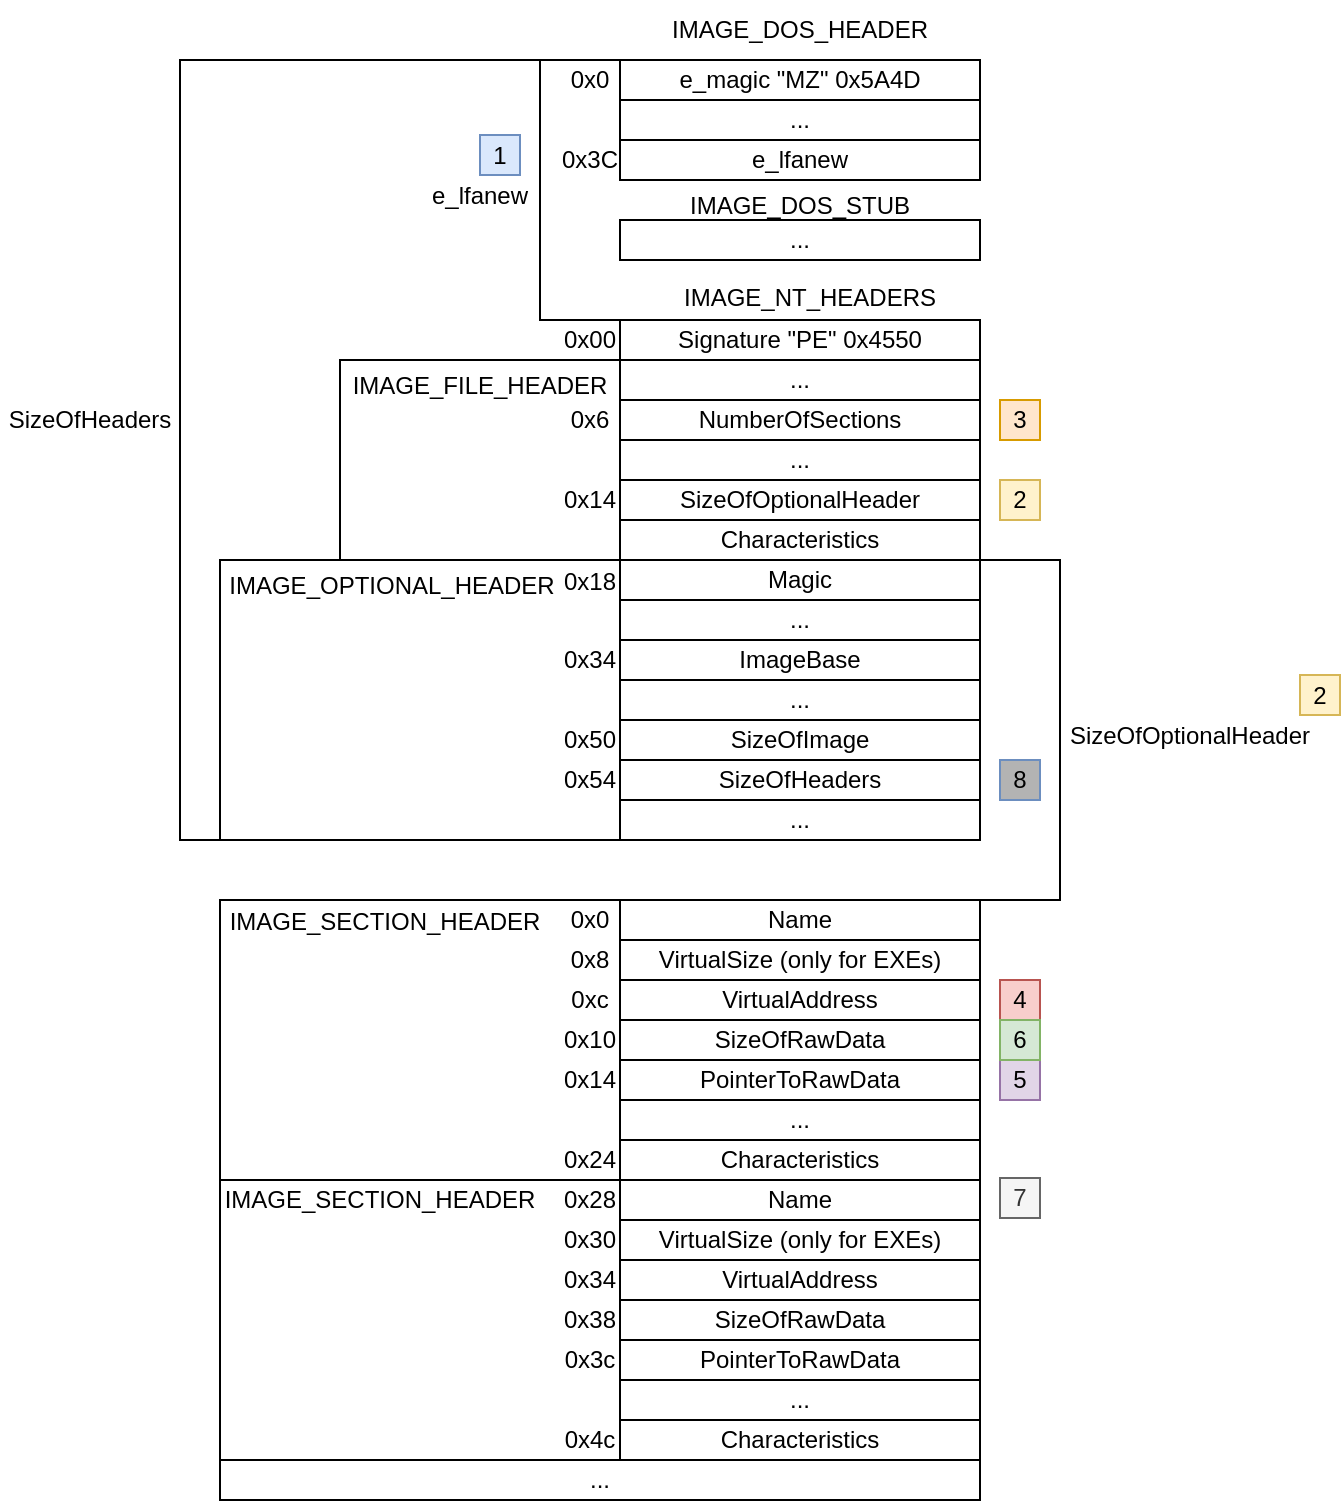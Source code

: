 <mxfile version="22.1.5" type="onedrive">
  <diagram name="Page-1" id="iaWcJhKdrhirkMaxKd2l">
    <mxGraphModel grid="1" page="1" gridSize="10" guides="1" tooltips="1" connect="1" arrows="1" fold="1" pageScale="1" pageWidth="827" pageHeight="1169" math="0" shadow="0">
      <root>
        <mxCell id="0" />
        <mxCell id="1" parent="0" />
        <mxCell id="RPEUt30MXAKX7aW0khqZ-259" value="Signature &quot;PE&quot; 0x4550" style="rounded=0;whiteSpace=wrap;html=1;" vertex="1" parent="1">
          <mxGeometry x="200" y="440" width="180" height="20" as="geometry" />
        </mxCell>
        <mxCell id="RPEUt30MXAKX7aW0khqZ-260" value="..." style="rounded=0;whiteSpace=wrap;html=1;" vertex="1" parent="1">
          <mxGeometry x="200" y="460" width="180" height="20" as="geometry" />
        </mxCell>
        <mxCell id="RPEUt30MXAKX7aW0khqZ-264" value="0x18" style="text;html=1;strokeColor=none;fillColor=none;align=center;verticalAlign=middle;whiteSpace=wrap;rounded=0;" vertex="1" parent="1">
          <mxGeometry x="170" y="558.5" width="30" height="25" as="geometry" />
        </mxCell>
        <mxCell id="RPEUt30MXAKX7aW0khqZ-270" value="IMAGE_DOS_HEADER" style="text;html=1;strokeColor=none;fillColor=none;align=center;verticalAlign=middle;whiteSpace=wrap;rounded=0;" vertex="1" parent="1">
          <mxGeometry x="230" y="280" width="120" height="30" as="geometry" />
        </mxCell>
        <mxCell id="RPEUt30MXAKX7aW0khqZ-367" value="e_lfanew" style="text;html=1;strokeColor=none;fillColor=none;align=center;verticalAlign=middle;whiteSpace=wrap;rounded=0;" vertex="1" parent="1">
          <mxGeometry x="100" y="367.5" width="60" height="20" as="geometry" />
        </mxCell>
        <mxCell id="RPEUt30MXAKX7aW0khqZ-401" value="" style="rounded=0;whiteSpace=wrap;html=1;" vertex="1" parent="1">
          <mxGeometry x="200" y="310" width="180" height="20" as="geometry" />
        </mxCell>
        <mxCell id="RPEUt30MXAKX7aW0khqZ-402" value="..." style="rounded=0;whiteSpace=wrap;html=1;" vertex="1" parent="1">
          <mxGeometry x="200" y="330" width="180" height="20" as="geometry" />
        </mxCell>
        <mxCell id="RPEUt30MXAKX7aW0khqZ-403" value="e_lfanew" style="rounded=0;whiteSpace=wrap;html=1;" vertex="1" parent="1">
          <mxGeometry x="200" y="350" width="180" height="20" as="geometry" />
        </mxCell>
        <mxCell id="RPEUt30MXAKX7aW0khqZ-404" value="0x3C" style="text;html=1;strokeColor=none;fillColor=none;align=center;verticalAlign=middle;whiteSpace=wrap;rounded=0;" vertex="1" parent="1">
          <mxGeometry x="170" y="347.5" width="30" height="25" as="geometry" />
        </mxCell>
        <mxCell id="RPEUt30MXAKX7aW0khqZ-405" value="e_magic &quot;MZ&quot; 0x5A4D" style="rounded=0;whiteSpace=wrap;html=1;" vertex="1" parent="1">
          <mxGeometry x="200" y="310" width="180" height="20" as="geometry" />
        </mxCell>
        <mxCell id="RPEUt30MXAKX7aW0khqZ-406" value="0x0" style="text;html=1;strokeColor=none;fillColor=none;align=center;verticalAlign=middle;whiteSpace=wrap;rounded=0;" vertex="1" parent="1">
          <mxGeometry x="170" y="310" width="30" height="20" as="geometry" />
        </mxCell>
        <mxCell id="RPEUt30MXAKX7aW0khqZ-407" value="IMAGE_NT_HEADERS" style="text;html=1;strokeColor=none;fillColor=none;align=center;verticalAlign=middle;whiteSpace=wrap;rounded=0;" vertex="1" parent="1">
          <mxGeometry x="235" y="420" width="120" height="18" as="geometry" />
        </mxCell>
        <mxCell id="RPEUt30MXAKX7aW0khqZ-411" value="" style="endArrow=none;html=1;rounded=0;exitX=0;exitY=0;exitDx=0;exitDy=0;entryX=0;entryY=0;entryDx=0;entryDy=0;" edge="1" parent="1" source="RPEUt30MXAKX7aW0khqZ-405" target="RPEUt30MXAKX7aW0khqZ-259">
          <mxGeometry width="50" height="50" relative="1" as="geometry">
            <mxPoint x="390" y="500" as="sourcePoint" />
            <mxPoint x="200" y="400" as="targetPoint" />
            <Array as="points">
              <mxPoint x="160" y="310" />
              <mxPoint x="160" y="440" />
            </Array>
          </mxGeometry>
        </mxCell>
        <mxCell id="RPEUt30MXAKX7aW0khqZ-412" value="IMAGE_DOS_STUB" style="text;html=1;strokeColor=none;fillColor=none;align=center;verticalAlign=middle;whiteSpace=wrap;rounded=0;" vertex="1" parent="1">
          <mxGeometry x="225" y="367.5" width="130" height="30" as="geometry" />
        </mxCell>
        <mxCell id="RPEUt30MXAKX7aW0khqZ-413" value="..." style="rounded=0;whiteSpace=wrap;html=1;" vertex="1" parent="1">
          <mxGeometry x="200" y="390" width="180" height="20" as="geometry" />
        </mxCell>
        <mxCell id="RPEUt30MXAKX7aW0khqZ-415" value="0x00" style="text;html=1;strokeColor=none;fillColor=none;align=center;verticalAlign=middle;whiteSpace=wrap;rounded=0;" vertex="1" parent="1">
          <mxGeometry x="170" y="440" width="30" height="20" as="geometry" />
        </mxCell>
        <mxCell id="RPEUt30MXAKX7aW0khqZ-417" value="..." style="rounded=0;whiteSpace=wrap;html=1;" vertex="1" parent="1">
          <mxGeometry x="200" y="500" width="180" height="20" as="geometry" />
        </mxCell>
        <mxCell id="RPEUt30MXAKX7aW0khqZ-418" value="NumberOfSections" style="rounded=0;whiteSpace=wrap;html=1;" vertex="1" parent="1">
          <mxGeometry x="200" y="480" width="180" height="20" as="geometry" />
        </mxCell>
        <mxCell id="RPEUt30MXAKX7aW0khqZ-419" value="SizeOfOptionalHeader" style="rounded=0;whiteSpace=wrap;html=1;" vertex="1" parent="1">
          <mxGeometry x="200" y="520" width="180" height="20" as="geometry" />
        </mxCell>
        <mxCell id="RPEUt30MXAKX7aW0khqZ-420" value="Characteristics" style="rounded=0;whiteSpace=wrap;html=1;" vertex="1" parent="1">
          <mxGeometry x="200" y="540" width="180" height="20" as="geometry" />
        </mxCell>
        <mxCell id="RPEUt30MXAKX7aW0khqZ-421" value="" style="endArrow=none;html=1;rounded=0;exitX=0;exitY=0;exitDx=0;exitDy=0;entryX=0;entryY=1;entryDx=0;entryDy=0;" edge="1" parent="1" target="RPEUt30MXAKX7aW0khqZ-420">
          <mxGeometry width="50" height="50" relative="1" as="geometry">
            <mxPoint x="200" y="460" as="sourcePoint" />
            <mxPoint x="200" y="590" as="targetPoint" />
            <Array as="points">
              <mxPoint x="60" y="460" />
              <mxPoint x="60" y="560" />
            </Array>
          </mxGeometry>
        </mxCell>
        <mxCell id="RPEUt30MXAKX7aW0khqZ-425" value="IMAGE_FILE_HEADER" style="text;html=1;strokeColor=none;fillColor=none;align=center;verticalAlign=middle;whiteSpace=wrap;rounded=0;" vertex="1" parent="1">
          <mxGeometry x="65" y="460" width="130" height="25" as="geometry" />
        </mxCell>
        <mxCell id="RPEUt30MXAKX7aW0khqZ-427" value="0x6" style="text;html=1;strokeColor=none;fillColor=none;align=center;verticalAlign=middle;whiteSpace=wrap;rounded=0;" vertex="1" parent="1">
          <mxGeometry x="170" y="480" width="30" height="20" as="geometry" />
        </mxCell>
        <mxCell id="RPEUt30MXAKX7aW0khqZ-428" value="0x14" style="text;html=1;strokeColor=none;fillColor=none;align=center;verticalAlign=middle;whiteSpace=wrap;rounded=0;" vertex="1" parent="1">
          <mxGeometry x="170" y="520" width="30" height="20" as="geometry" />
        </mxCell>
        <mxCell id="RPEUt30MXAKX7aW0khqZ-429" value="Magic" style="rounded=0;whiteSpace=wrap;html=1;" vertex="1" parent="1">
          <mxGeometry x="200" y="560" width="180" height="20" as="geometry" />
        </mxCell>
        <mxCell id="RPEUt30MXAKX7aW0khqZ-430" value="" style="endArrow=none;html=1;rounded=0;exitX=0;exitY=0;exitDx=0;exitDy=0;entryX=0;entryY=1;entryDx=0;entryDy=0;" edge="1" parent="1" target="RPEUt30MXAKX7aW0khqZ-441">
          <mxGeometry width="50" height="50" relative="1" as="geometry">
            <mxPoint x="200" y="560" as="sourcePoint" />
            <mxPoint x="200.0" y="900.5" as="targetPoint" />
            <Array as="points">
              <mxPoint y="560" />
              <mxPoint y="700" />
            </Array>
          </mxGeometry>
        </mxCell>
        <mxCell id="RPEUt30MXAKX7aW0khqZ-431" value="IMAGE_OPTIONAL_HEADER" style="text;html=1;strokeColor=none;fillColor=none;align=center;verticalAlign=middle;whiteSpace=wrap;rounded=0;" vertex="1" parent="1">
          <mxGeometry x="6" y="560" width="160" height="25" as="geometry" />
        </mxCell>
        <mxCell id="RPEUt30MXAKX7aW0khqZ-432" value="..." style="rounded=0;whiteSpace=wrap;html=1;" vertex="1" parent="1">
          <mxGeometry x="200" y="580" width="180" height="20" as="geometry" />
        </mxCell>
        <mxCell id="RPEUt30MXAKX7aW0khqZ-433" value="ImageBase" style="rounded=0;whiteSpace=wrap;html=1;" vertex="1" parent="1">
          <mxGeometry x="200" y="600" width="180" height="20" as="geometry" />
        </mxCell>
        <mxCell id="RPEUt30MXAKX7aW0khqZ-435" value="..." style="rounded=0;whiteSpace=wrap;html=1;" vertex="1" parent="1">
          <mxGeometry x="200" y="620" width="180" height="20" as="geometry" />
        </mxCell>
        <mxCell id="RPEUt30MXAKX7aW0khqZ-436" value="SizeOfImage" style="rounded=0;whiteSpace=wrap;html=1;" vertex="1" parent="1">
          <mxGeometry x="200" y="640" width="180" height="20" as="geometry" />
        </mxCell>
        <mxCell id="RPEUt30MXAKX7aW0khqZ-437" value="SizeOfHeaders" style="rounded=0;whiteSpace=wrap;html=1;" vertex="1" parent="1">
          <mxGeometry x="200" y="660" width="180" height="20" as="geometry" />
        </mxCell>
        <mxCell id="RPEUt30MXAKX7aW0khqZ-441" value="..." style="rounded=0;whiteSpace=wrap;html=1;" vertex="1" parent="1">
          <mxGeometry x="200" y="680" width="180" height="20" as="geometry" />
        </mxCell>
        <mxCell id="bPpP96jrtMA3Vdxw06hq-1" value="1" style="text;html=1;strokeColor=#6c8ebf;fillColor=#dae8fc;align=center;verticalAlign=middle;whiteSpace=wrap;rounded=0;" vertex="1" parent="1">
          <mxGeometry x="130" y="347.5" width="20" height="20" as="geometry" />
        </mxCell>
        <mxCell id="OBF6jDul9PbgrmwOnoIn-9" value="0x34" style="text;html=1;strokeColor=none;fillColor=none;align=center;verticalAlign=middle;whiteSpace=wrap;rounded=0;" vertex="1" parent="1">
          <mxGeometry x="170" y="597.5" width="30" height="25" as="geometry" />
        </mxCell>
        <mxCell id="OBF6jDul9PbgrmwOnoIn-10" value="0x50" style="text;html=1;strokeColor=none;fillColor=none;align=center;verticalAlign=middle;whiteSpace=wrap;rounded=0;" vertex="1" parent="1">
          <mxGeometry x="170" y="637.5" width="30" height="25" as="geometry" />
        </mxCell>
        <mxCell id="OBF6jDul9PbgrmwOnoIn-11" value="0x54" style="text;html=1;strokeColor=none;fillColor=none;align=center;verticalAlign=middle;whiteSpace=wrap;rounded=0;" vertex="1" parent="1">
          <mxGeometry x="170" y="657.5" width="30" height="25" as="geometry" />
        </mxCell>
        <mxCell id="OBF6jDul9PbgrmwOnoIn-20" value="2" style="text;html=1;strokeColor=#d6b656;fillColor=#fff2cc;align=center;verticalAlign=middle;whiteSpace=wrap;rounded=0;" vertex="1" parent="1">
          <mxGeometry x="390" y="520" width="20" height="20" as="geometry" />
        </mxCell>
        <mxCell id="OBF6jDul9PbgrmwOnoIn-21" value="" style="endArrow=none;html=1;rounded=0;exitX=1;exitY=1;exitDx=0;exitDy=0;entryX=1;entryY=0;entryDx=0;entryDy=0;edgeStyle=orthogonalEdgeStyle;" edge="1" parent="1" source="RPEUt30MXAKX7aW0khqZ-420" target="OBF6jDul9PbgrmwOnoIn-24">
          <mxGeometry width="50" height="50" relative="1" as="geometry">
            <mxPoint x="340" y="490" as="sourcePoint" />
            <mxPoint x="390" y="440" as="targetPoint" />
            <Array as="points">
              <mxPoint x="420" y="560" />
              <mxPoint x="420" y="730" />
            </Array>
          </mxGeometry>
        </mxCell>
        <mxCell id="OBF6jDul9PbgrmwOnoIn-22" value="SizeOfOptionalHeader" style="text;html=1;strokeColor=none;fillColor=none;align=center;verticalAlign=middle;whiteSpace=wrap;rounded=0;" vertex="1" parent="1">
          <mxGeometry x="420" y="637.5" width="130" height="20" as="geometry" />
        </mxCell>
        <mxCell id="OBF6jDul9PbgrmwOnoIn-23" value="2" style="text;html=1;strokeColor=#d6b656;fillColor=#fff2cc;align=center;verticalAlign=middle;whiteSpace=wrap;rounded=0;" vertex="1" parent="1">
          <mxGeometry x="540" y="617.5" width="20" height="20" as="geometry" />
        </mxCell>
        <mxCell id="OBF6jDul9PbgrmwOnoIn-24" value="VirtualSize (only for EXEs)" style="rounded=0;whiteSpace=wrap;html=1;" vertex="1" parent="1">
          <mxGeometry x="200" y="750" width="180" height="20" as="geometry" />
        </mxCell>
        <mxCell id="OBF6jDul9PbgrmwOnoIn-25" value="VirtualAddress" style="rounded=0;whiteSpace=wrap;html=1;" vertex="1" parent="1">
          <mxGeometry x="200" y="770" width="180" height="20" as="geometry" />
        </mxCell>
        <mxCell id="OBF6jDul9PbgrmwOnoIn-27" value="IMAGE_SECTION_HEADER" style="text;html=1;strokeColor=none;fillColor=none;align=center;verticalAlign=middle;whiteSpace=wrap;rounded=0;" vertex="1" parent="1">
          <mxGeometry x="5" y="732" width="155" height="18" as="geometry" />
        </mxCell>
        <mxCell id="OBF6jDul9PbgrmwOnoIn-28" value="0xc" style="text;html=1;strokeColor=none;fillColor=none;align=center;verticalAlign=middle;whiteSpace=wrap;rounded=0;" vertex="1" parent="1">
          <mxGeometry x="170" y="770" width="30" height="20" as="geometry" />
        </mxCell>
        <mxCell id="OBF6jDul9PbgrmwOnoIn-29" value="PointerToRawData" style="rounded=0;whiteSpace=wrap;html=1;" vertex="1" parent="1">
          <mxGeometry x="200" y="810" width="180" height="20" as="geometry" />
        </mxCell>
        <mxCell id="OBF6jDul9PbgrmwOnoIn-30" value="SizeOfRawData" style="rounded=0;whiteSpace=wrap;html=1;" vertex="1" parent="1">
          <mxGeometry x="200" y="790" width="180" height="20" as="geometry" />
        </mxCell>
        <mxCell id="OBF6jDul9PbgrmwOnoIn-32" value="Characteristics" style="rounded=0;whiteSpace=wrap;html=1;" vertex="1" parent="1">
          <mxGeometry x="200" y="850" width="180" height="20" as="geometry" />
        </mxCell>
        <mxCell id="OBF6jDul9PbgrmwOnoIn-35" value="0x10" style="text;html=1;strokeColor=none;fillColor=none;align=center;verticalAlign=middle;whiteSpace=wrap;rounded=0;" vertex="1" parent="1">
          <mxGeometry x="170" y="790" width="30" height="20" as="geometry" />
        </mxCell>
        <mxCell id="OBF6jDul9PbgrmwOnoIn-52" value="3" style="text;html=1;strokeColor=#d79b00;fillColor=#ffe6cc;align=center;verticalAlign=middle;whiteSpace=wrap;rounded=0;" vertex="1" parent="1">
          <mxGeometry x="390" y="480" width="20" height="20" as="geometry" />
        </mxCell>
        <mxCell id="OBF6jDul9PbgrmwOnoIn-53" value="4" style="text;html=1;strokeColor=#b85450;fillColor=#f8cecc;align=center;verticalAlign=middle;whiteSpace=wrap;rounded=0;" vertex="1" parent="1">
          <mxGeometry x="390" y="770" width="20" height="20" as="geometry" />
        </mxCell>
        <mxCell id="OBF6jDul9PbgrmwOnoIn-54" value="0x14" style="text;html=1;strokeColor=none;fillColor=none;align=center;verticalAlign=middle;whiteSpace=wrap;rounded=0;" vertex="1" parent="1">
          <mxGeometry x="170" y="810" width="30" height="20" as="geometry" />
        </mxCell>
        <mxCell id="OBF6jDul9PbgrmwOnoIn-56" value="..." style="rounded=0;whiteSpace=wrap;html=1;" vertex="1" parent="1">
          <mxGeometry x="200" y="830" width="180" height="20" as="geometry" />
        </mxCell>
        <mxCell id="OBF6jDul9PbgrmwOnoIn-57" value="0x0" style="text;html=1;strokeColor=none;fillColor=none;align=center;verticalAlign=middle;whiteSpace=wrap;rounded=0;" vertex="1" parent="1">
          <mxGeometry x="170" y="730" width="30" height="20" as="geometry" />
        </mxCell>
        <mxCell id="OBF6jDul9PbgrmwOnoIn-58" value="Name" style="rounded=0;whiteSpace=wrap;html=1;" vertex="1" parent="1">
          <mxGeometry x="200" y="730" width="180" height="20" as="geometry" />
        </mxCell>
        <mxCell id="OBF6jDul9PbgrmwOnoIn-60" value="0x8" style="text;html=1;strokeColor=none;fillColor=none;align=center;verticalAlign=middle;whiteSpace=wrap;rounded=0;" vertex="1" parent="1">
          <mxGeometry x="170" y="750" width="30" height="20" as="geometry" />
        </mxCell>
        <mxCell id="OBF6jDul9PbgrmwOnoIn-62" value="0x24" style="text;html=1;strokeColor=none;fillColor=none;align=center;verticalAlign=middle;whiteSpace=wrap;rounded=0;" vertex="1" parent="1">
          <mxGeometry x="170" y="850" width="30" height="20" as="geometry" />
        </mxCell>
        <mxCell id="OBF6jDul9PbgrmwOnoIn-63" value="5" style="text;html=1;strokeColor=#9673a6;fillColor=#e1d5e7;align=center;verticalAlign=middle;whiteSpace=wrap;rounded=0;" vertex="1" parent="1">
          <mxGeometry x="390" y="810" width="20" height="20" as="geometry" />
        </mxCell>
        <mxCell id="OBF6jDul9PbgrmwOnoIn-64" value="6" style="text;html=1;strokeColor=#82b366;fillColor=#d5e8d4;align=center;verticalAlign=middle;whiteSpace=wrap;rounded=0;" vertex="1" parent="1">
          <mxGeometry x="390" y="790" width="20" height="20" as="geometry" />
        </mxCell>
        <mxCell id="OBF6jDul9PbgrmwOnoIn-66" value="VirtualSize (only for EXEs)" style="rounded=0;whiteSpace=wrap;html=1;" vertex="1" parent="1">
          <mxGeometry x="200" y="890" width="180" height="20" as="geometry" />
        </mxCell>
        <mxCell id="OBF6jDul9PbgrmwOnoIn-67" value="VirtualAddress" style="rounded=0;whiteSpace=wrap;html=1;" vertex="1" parent="1">
          <mxGeometry x="200" y="910" width="180" height="20" as="geometry" />
        </mxCell>
        <mxCell id="OBF6jDul9PbgrmwOnoIn-69" value="0x34" style="text;html=1;strokeColor=none;fillColor=none;align=center;verticalAlign=middle;whiteSpace=wrap;rounded=0;" vertex="1" parent="1">
          <mxGeometry x="170" y="910" width="30" height="20" as="geometry" />
        </mxCell>
        <mxCell id="OBF6jDul9PbgrmwOnoIn-70" value="PointerToRawData" style="rounded=0;whiteSpace=wrap;html=1;" vertex="1" parent="1">
          <mxGeometry x="200" y="950" width="180" height="20" as="geometry" />
        </mxCell>
        <mxCell id="OBF6jDul9PbgrmwOnoIn-71" value="SizeOfRawData" style="rounded=0;whiteSpace=wrap;html=1;" vertex="1" parent="1">
          <mxGeometry x="200" y="930" width="180" height="20" as="geometry" />
        </mxCell>
        <mxCell id="OBF6jDul9PbgrmwOnoIn-72" value="Characteristics" style="rounded=0;whiteSpace=wrap;html=1;" vertex="1" parent="1">
          <mxGeometry x="200" y="990" width="180" height="20" as="geometry" />
        </mxCell>
        <mxCell id="OBF6jDul9PbgrmwOnoIn-73" value="0x38" style="text;html=1;strokeColor=none;fillColor=none;align=center;verticalAlign=middle;whiteSpace=wrap;rounded=0;" vertex="1" parent="1">
          <mxGeometry x="170" y="930" width="30" height="20" as="geometry" />
        </mxCell>
        <mxCell id="OBF6jDul9PbgrmwOnoIn-75" value="0x3c" style="text;html=1;strokeColor=none;fillColor=none;align=center;verticalAlign=middle;whiteSpace=wrap;rounded=0;" vertex="1" parent="1">
          <mxGeometry x="170" y="950" width="30" height="20" as="geometry" />
        </mxCell>
        <mxCell id="OBF6jDul9PbgrmwOnoIn-76" value="..." style="rounded=0;whiteSpace=wrap;html=1;" vertex="1" parent="1">
          <mxGeometry x="200" y="970" width="180" height="20" as="geometry" />
        </mxCell>
        <mxCell id="OBF6jDul9PbgrmwOnoIn-77" value="0x28" style="text;html=1;strokeColor=none;fillColor=none;align=center;verticalAlign=middle;whiteSpace=wrap;rounded=0;" vertex="1" parent="1">
          <mxGeometry x="170" y="870" width="30" height="20" as="geometry" />
        </mxCell>
        <mxCell id="OBF6jDul9PbgrmwOnoIn-78" value="Name" style="rounded=0;whiteSpace=wrap;html=1;" vertex="1" parent="1">
          <mxGeometry x="200" y="870" width="180" height="20" as="geometry" />
        </mxCell>
        <mxCell id="OBF6jDul9PbgrmwOnoIn-79" value="0x30" style="text;html=1;strokeColor=none;fillColor=none;align=center;verticalAlign=middle;whiteSpace=wrap;rounded=0;" vertex="1" parent="1">
          <mxGeometry x="170" y="890" width="30" height="20" as="geometry" />
        </mxCell>
        <mxCell id="OBF6jDul9PbgrmwOnoIn-80" value="0x4c" style="text;html=1;strokeColor=none;fillColor=none;align=center;verticalAlign=middle;whiteSpace=wrap;rounded=0;" vertex="1" parent="1">
          <mxGeometry x="170" y="990" width="30" height="20" as="geometry" />
        </mxCell>
        <mxCell id="OBF6jDul9PbgrmwOnoIn-83" value="" style="endArrow=none;html=1;rounded=0;exitX=0;exitY=0;exitDx=0;exitDy=0;entryX=0;entryY=1;entryDx=0;entryDy=0;" edge="1" parent="1">
          <mxGeometry width="50" height="50" relative="1" as="geometry">
            <mxPoint x="200" y="730" as="sourcePoint" />
            <mxPoint x="200" y="870" as="targetPoint" />
            <Array as="points">
              <mxPoint y="730" />
              <mxPoint y="870" />
            </Array>
          </mxGeometry>
        </mxCell>
        <mxCell id="OBF6jDul9PbgrmwOnoIn-85" value="" style="endArrow=none;html=1;rounded=0;exitX=0;exitY=0;exitDx=0;exitDy=0;entryX=0;entryY=1;entryDx=0;entryDy=0;" edge="1" parent="1">
          <mxGeometry width="50" height="50" relative="1" as="geometry">
            <mxPoint x="200" y="870" as="sourcePoint" />
            <mxPoint x="200" y="1010" as="targetPoint" />
            <Array as="points">
              <mxPoint y="870" />
              <mxPoint y="1010" />
            </Array>
          </mxGeometry>
        </mxCell>
        <mxCell id="OBF6jDul9PbgrmwOnoIn-88" value="IMAGE_SECTION_HEADER" style="text;html=1;strokeColor=none;fillColor=none;align=center;verticalAlign=middle;whiteSpace=wrap;rounded=0;" vertex="1" parent="1">
          <mxGeometry y="871" width="160" height="18" as="geometry" />
        </mxCell>
        <mxCell id="OBF6jDul9PbgrmwOnoIn-90" value="..." style="rounded=0;whiteSpace=wrap;html=1;" vertex="1" parent="1">
          <mxGeometry y="1010" width="380" height="20" as="geometry" />
        </mxCell>
        <mxCell id="OBF6jDul9PbgrmwOnoIn-91" value="7" style="text;html=1;strokeColor=#666666;fillColor=#f5f5f5;align=center;verticalAlign=middle;whiteSpace=wrap;rounded=0;fontColor=#333333;" vertex="1" parent="1">
          <mxGeometry x="390" y="869" width="20" height="20" as="geometry" />
        </mxCell>
        <mxCell id="OBF6jDul9PbgrmwOnoIn-93" value="8" style="text;html=1;strokeColor=#6c8ebf;fillColor=#B3B3B3;align=center;verticalAlign=middle;whiteSpace=wrap;rounded=0;" vertex="1" parent="1">
          <mxGeometry x="390" y="660" width="20" height="20" as="geometry" />
        </mxCell>
        <mxCell id="OBF6jDul9PbgrmwOnoIn-94" value="" style="endArrow=none;html=1;rounded=0;entryX=1;entryY=0;entryDx=0;entryDy=0;exitX=0;exitY=1;exitDx=0;exitDy=0;edgeStyle=orthogonalEdgeStyle;" edge="1" parent="1" source="RPEUt30MXAKX7aW0khqZ-441" target="RPEUt30MXAKX7aW0khqZ-406">
          <mxGeometry width="50" height="50" relative="1" as="geometry">
            <mxPoint x="110" y="540" as="sourcePoint" />
            <mxPoint x="160" y="490" as="targetPoint" />
            <Array as="points">
              <mxPoint x="-20" y="700" />
              <mxPoint x="-20" y="310" />
            </Array>
          </mxGeometry>
        </mxCell>
        <mxCell id="OBF6jDul9PbgrmwOnoIn-95" value="SizeOfHeaders" style="text;html=1;strokeColor=none;fillColor=none;align=center;verticalAlign=middle;whiteSpace=wrap;rounded=0;" vertex="1" parent="1">
          <mxGeometry x="-110" y="475" width="90" height="30" as="geometry" />
        </mxCell>
      </root>
    </mxGraphModel>
  </diagram>
</mxfile>
